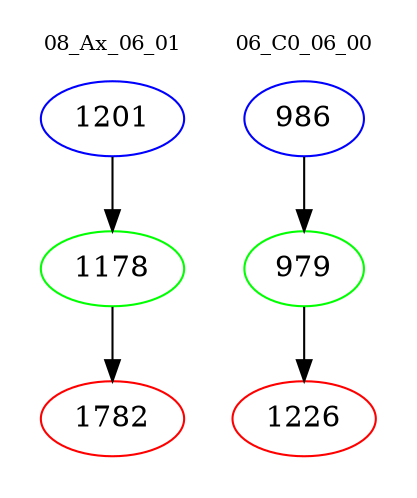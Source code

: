 digraph{
subgraph cluster_0 {
color = white
label = "08_Ax_06_01";
fontsize=10;
T0_1201 [label="1201", color="blue"]
T0_1201 -> T0_1178 [color="black"]
T0_1178 [label="1178", color="green"]
T0_1178 -> T0_1782 [color="black"]
T0_1782 [label="1782", color="red"]
}
subgraph cluster_1 {
color = white
label = "06_C0_06_00";
fontsize=10;
T1_986 [label="986", color="blue"]
T1_986 -> T1_979 [color="black"]
T1_979 [label="979", color="green"]
T1_979 -> T1_1226 [color="black"]
T1_1226 [label="1226", color="red"]
}
}
